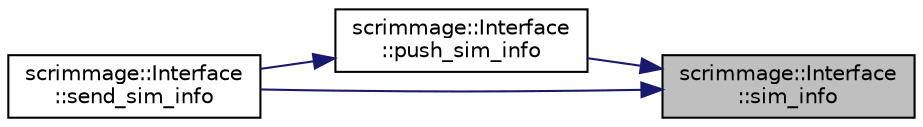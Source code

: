 digraph "scrimmage::Interface::sim_info"
{
 // LATEX_PDF_SIZE
  edge [fontname="Helvetica",fontsize="10",labelfontname="Helvetica",labelfontsize="10"];
  node [fontname="Helvetica",fontsize="10",shape=record];
  rankdir="RL";
  Node1 [label="scrimmage::Interface\l::sim_info",height=0.2,width=0.4,color="black", fillcolor="grey75", style="filled", fontcolor="black",tooltip=" "];
  Node1 -> Node2 [dir="back",color="midnightblue",fontsize="10",style="solid",fontname="Helvetica"];
  Node2 [label="scrimmage::Interface\l::push_sim_info",height=0.2,width=0.4,color="black", fillcolor="white", style="filled",URL="$classscrimmage_1_1Interface.html#aa014aa92f087668e77c73aee8f639ad0",tooltip=" "];
  Node2 -> Node3 [dir="back",color="midnightblue",fontsize="10",style="solid",fontname="Helvetica"];
  Node3 [label="scrimmage::Interface\l::send_sim_info",height=0.2,width=0.4,color="black", fillcolor="white", style="filled",URL="$classscrimmage_1_1Interface.html#a72a6b6ea2c57afcdb558982889c7d821",tooltip=" "];
  Node1 -> Node3 [dir="back",color="midnightblue",fontsize="10",style="solid",fontname="Helvetica"];
}
